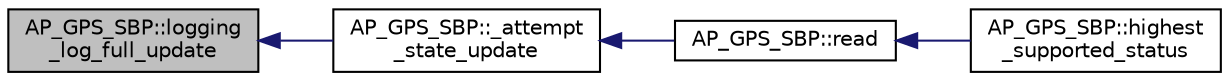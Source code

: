 digraph "AP_GPS_SBP::logging_log_full_update"
{
 // INTERACTIVE_SVG=YES
  edge [fontname="Helvetica",fontsize="10",labelfontname="Helvetica",labelfontsize="10"];
  node [fontname="Helvetica",fontsize="10",shape=record];
  rankdir="LR";
  Node1 [label="AP_GPS_SBP::logging\l_log_full_update",height=0.2,width=0.4,color="black", fillcolor="grey75", style="filled", fontcolor="black"];
  Node1 -> Node2 [dir="back",color="midnightblue",fontsize="10",style="solid",fontname="Helvetica"];
  Node2 [label="AP_GPS_SBP::_attempt\l_state_update",height=0.2,width=0.4,color="black", fillcolor="white", style="filled",URL="$classAP__GPS__SBP.html#af9e1e7cae1c58891c9a47a6ae6425491"];
  Node2 -> Node3 [dir="back",color="midnightblue",fontsize="10",style="solid",fontname="Helvetica"];
  Node3 [label="AP_GPS_SBP::read",height=0.2,width=0.4,color="black", fillcolor="white", style="filled",URL="$classAP__GPS__SBP.html#a3fa95c1c1f83ad45a11a61d604e61d8d"];
  Node3 -> Node4 [dir="back",color="midnightblue",fontsize="10",style="solid",fontname="Helvetica"];
  Node4 [label="AP_GPS_SBP::highest\l_supported_status",height=0.2,width=0.4,color="black", fillcolor="white", style="filled",URL="$classAP__GPS__SBP.html#ad2aa36fb56f231229ca47df94c7c926f"];
}
